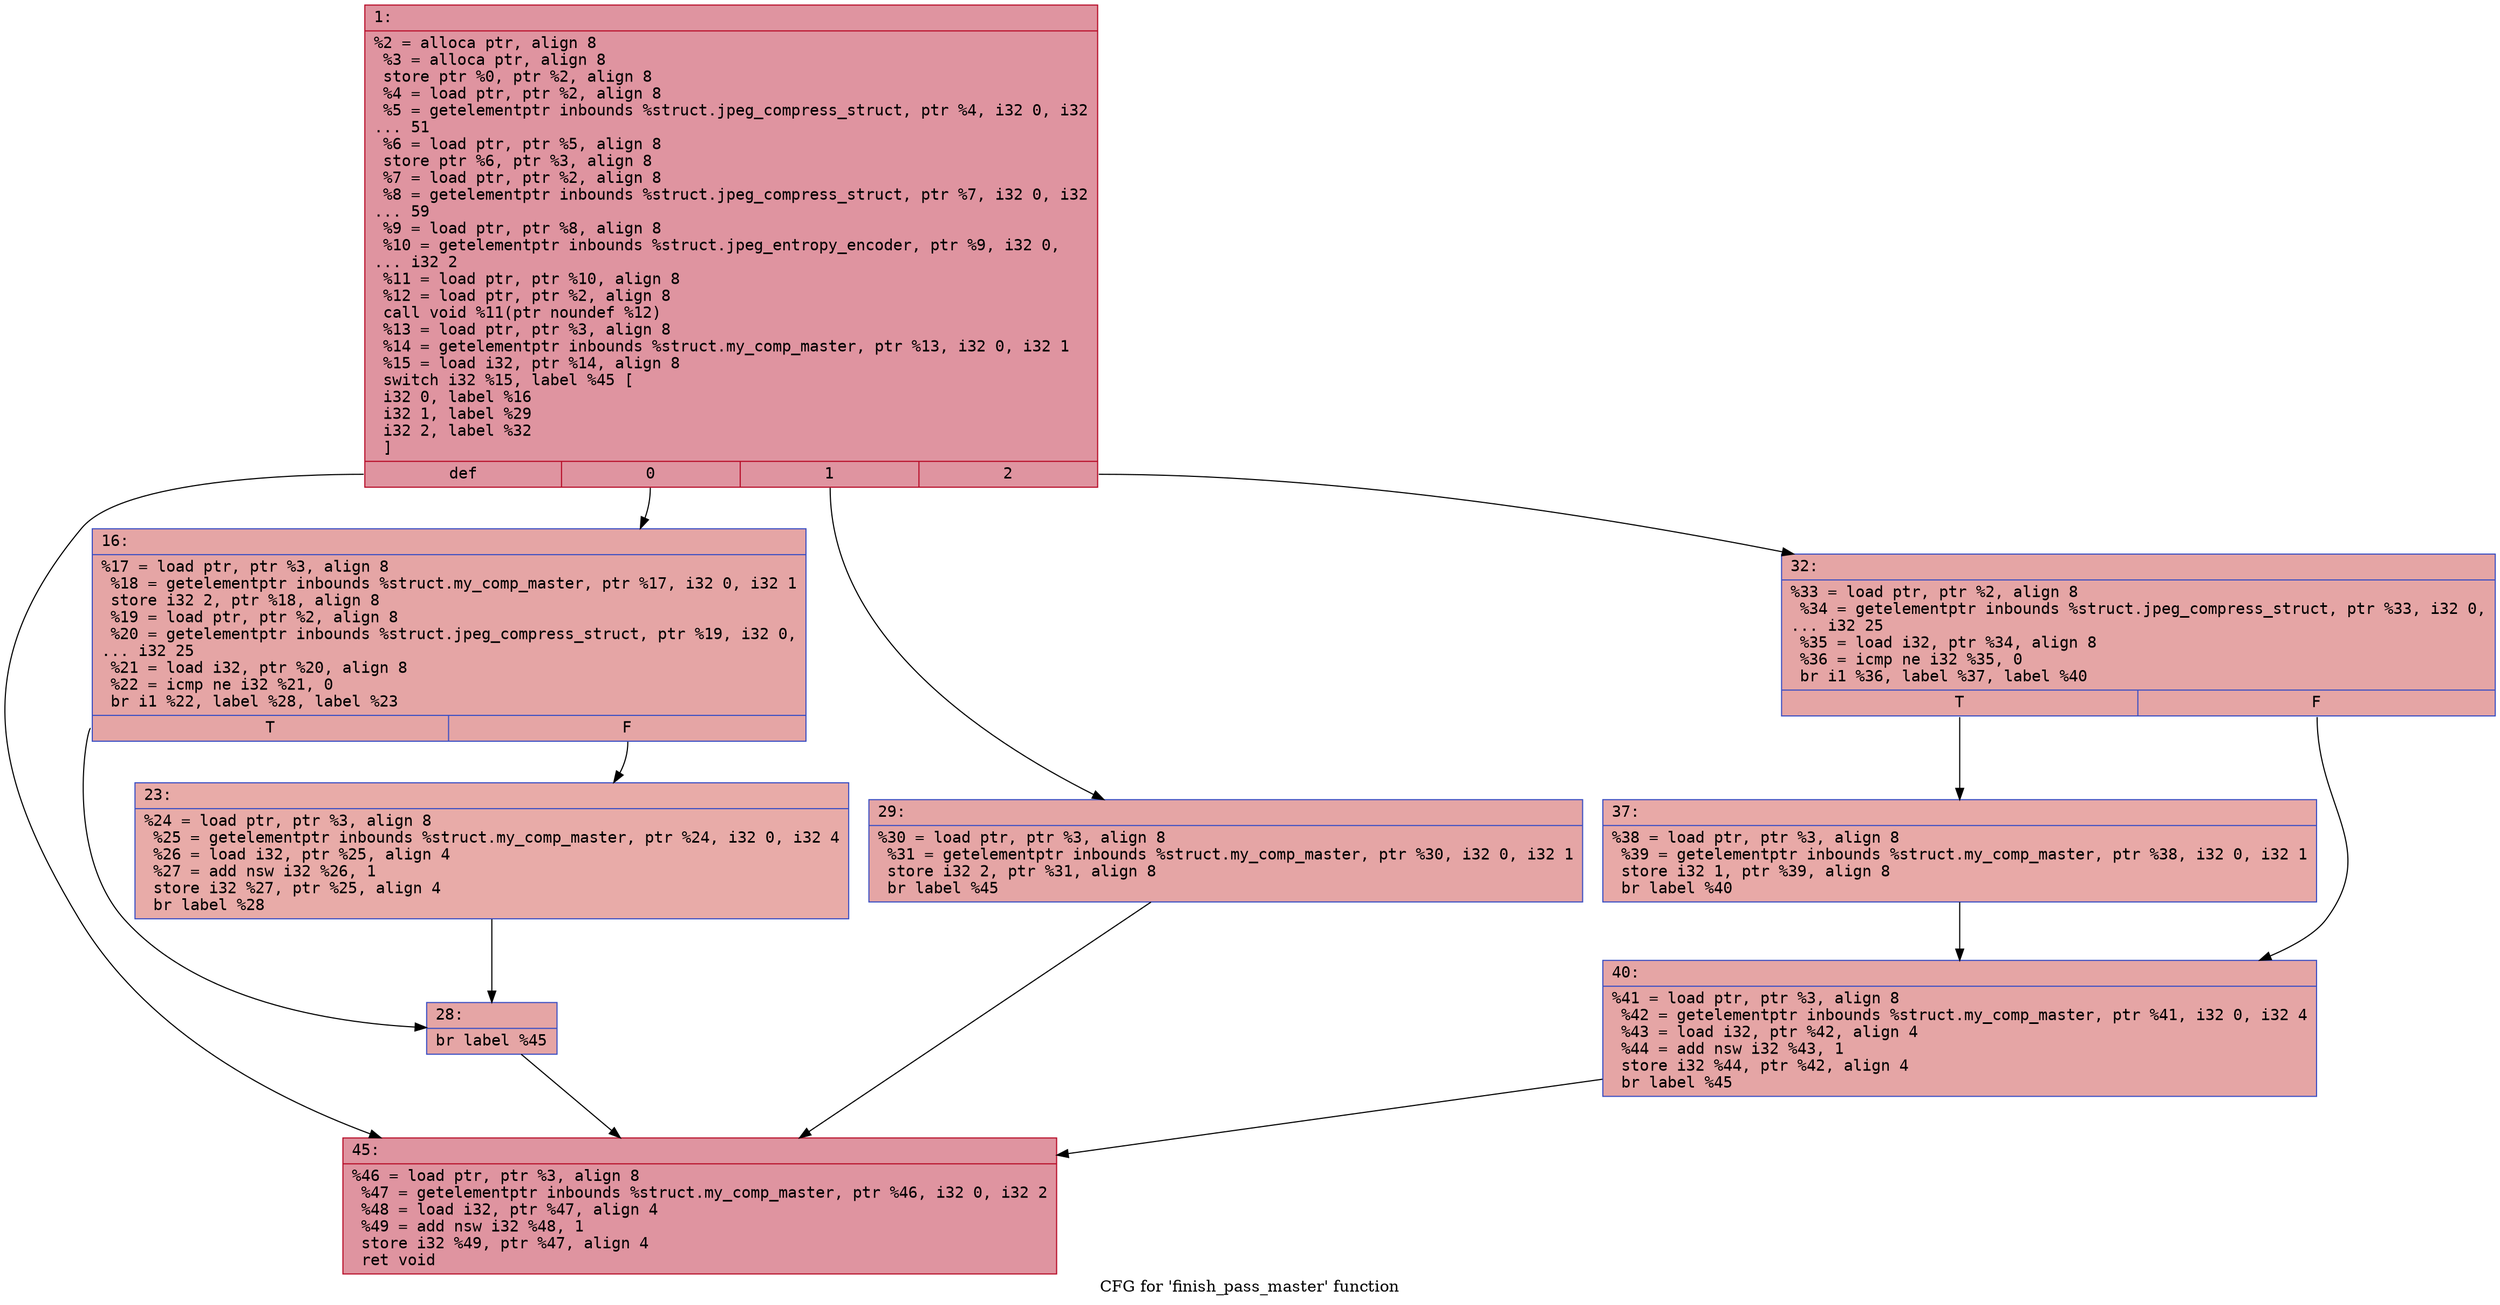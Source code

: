 digraph "CFG for 'finish_pass_master' function" {
	label="CFG for 'finish_pass_master' function";

	Node0x600002416e90 [shape=record,color="#b70d28ff", style=filled, fillcolor="#b70d2870" fontname="Courier",label="{1:\l|  %2 = alloca ptr, align 8\l  %3 = alloca ptr, align 8\l  store ptr %0, ptr %2, align 8\l  %4 = load ptr, ptr %2, align 8\l  %5 = getelementptr inbounds %struct.jpeg_compress_struct, ptr %4, i32 0, i32\l... 51\l  %6 = load ptr, ptr %5, align 8\l  store ptr %6, ptr %3, align 8\l  %7 = load ptr, ptr %2, align 8\l  %8 = getelementptr inbounds %struct.jpeg_compress_struct, ptr %7, i32 0, i32\l... 59\l  %9 = load ptr, ptr %8, align 8\l  %10 = getelementptr inbounds %struct.jpeg_entropy_encoder, ptr %9, i32 0,\l... i32 2\l  %11 = load ptr, ptr %10, align 8\l  %12 = load ptr, ptr %2, align 8\l  call void %11(ptr noundef %12)\l  %13 = load ptr, ptr %3, align 8\l  %14 = getelementptr inbounds %struct.my_comp_master, ptr %13, i32 0, i32 1\l  %15 = load i32, ptr %14, align 8\l  switch i32 %15, label %45 [\l    i32 0, label %16\l    i32 1, label %29\l    i32 2, label %32\l  ]\l|{<s0>def|<s1>0|<s2>1|<s3>2}}"];
	Node0x600002416e90:s0 -> Node0x600002417110[tooltip="1 -> 45\nProbability 25.00%" ];
	Node0x600002416e90:s1 -> Node0x600002416ee0[tooltip="1 -> 16\nProbability 25.00%" ];
	Node0x600002416e90:s2 -> Node0x600002416fd0[tooltip="1 -> 29\nProbability 25.00%" ];
	Node0x600002416e90:s3 -> Node0x600002417020[tooltip="1 -> 32\nProbability 25.00%" ];
	Node0x600002416ee0 [shape=record,color="#3d50c3ff", style=filled, fillcolor="#c5333470" fontname="Courier",label="{16:\l|  %17 = load ptr, ptr %3, align 8\l  %18 = getelementptr inbounds %struct.my_comp_master, ptr %17, i32 0, i32 1\l  store i32 2, ptr %18, align 8\l  %19 = load ptr, ptr %2, align 8\l  %20 = getelementptr inbounds %struct.jpeg_compress_struct, ptr %19, i32 0,\l... i32 25\l  %21 = load i32, ptr %20, align 8\l  %22 = icmp ne i32 %21, 0\l  br i1 %22, label %28, label %23\l|{<s0>T|<s1>F}}"];
	Node0x600002416ee0:s0 -> Node0x600002416f80[tooltip="16 -> 28\nProbability 62.50%" ];
	Node0x600002416ee0:s1 -> Node0x600002416f30[tooltip="16 -> 23\nProbability 37.50%" ];
	Node0x600002416f30 [shape=record,color="#3d50c3ff", style=filled, fillcolor="#cc403a70" fontname="Courier",label="{23:\l|  %24 = load ptr, ptr %3, align 8\l  %25 = getelementptr inbounds %struct.my_comp_master, ptr %24, i32 0, i32 4\l  %26 = load i32, ptr %25, align 4\l  %27 = add nsw i32 %26, 1\l  store i32 %27, ptr %25, align 4\l  br label %28\l}"];
	Node0x600002416f30 -> Node0x600002416f80[tooltip="23 -> 28\nProbability 100.00%" ];
	Node0x600002416f80 [shape=record,color="#3d50c3ff", style=filled, fillcolor="#c5333470" fontname="Courier",label="{28:\l|  br label %45\l}"];
	Node0x600002416f80 -> Node0x600002417110[tooltip="28 -> 45\nProbability 100.00%" ];
	Node0x600002416fd0 [shape=record,color="#3d50c3ff", style=filled, fillcolor="#c5333470" fontname="Courier",label="{29:\l|  %30 = load ptr, ptr %3, align 8\l  %31 = getelementptr inbounds %struct.my_comp_master, ptr %30, i32 0, i32 1\l  store i32 2, ptr %31, align 8\l  br label %45\l}"];
	Node0x600002416fd0 -> Node0x600002417110[tooltip="29 -> 45\nProbability 100.00%" ];
	Node0x600002417020 [shape=record,color="#3d50c3ff", style=filled, fillcolor="#c5333470" fontname="Courier",label="{32:\l|  %33 = load ptr, ptr %2, align 8\l  %34 = getelementptr inbounds %struct.jpeg_compress_struct, ptr %33, i32 0,\l... i32 25\l  %35 = load i32, ptr %34, align 8\l  %36 = icmp ne i32 %35, 0\l  br i1 %36, label %37, label %40\l|{<s0>T|<s1>F}}"];
	Node0x600002417020:s0 -> Node0x600002417070[tooltip="32 -> 37\nProbability 62.50%" ];
	Node0x600002417020:s1 -> Node0x6000024170c0[tooltip="32 -> 40\nProbability 37.50%" ];
	Node0x600002417070 [shape=record,color="#3d50c3ff", style=filled, fillcolor="#ca3b3770" fontname="Courier",label="{37:\l|  %38 = load ptr, ptr %3, align 8\l  %39 = getelementptr inbounds %struct.my_comp_master, ptr %38, i32 0, i32 1\l  store i32 1, ptr %39, align 8\l  br label %40\l}"];
	Node0x600002417070 -> Node0x6000024170c0[tooltip="37 -> 40\nProbability 100.00%" ];
	Node0x6000024170c0 [shape=record,color="#3d50c3ff", style=filled, fillcolor="#c5333470" fontname="Courier",label="{40:\l|  %41 = load ptr, ptr %3, align 8\l  %42 = getelementptr inbounds %struct.my_comp_master, ptr %41, i32 0, i32 4\l  %43 = load i32, ptr %42, align 4\l  %44 = add nsw i32 %43, 1\l  store i32 %44, ptr %42, align 4\l  br label %45\l}"];
	Node0x6000024170c0 -> Node0x600002417110[tooltip="40 -> 45\nProbability 100.00%" ];
	Node0x600002417110 [shape=record,color="#b70d28ff", style=filled, fillcolor="#b70d2870" fontname="Courier",label="{45:\l|  %46 = load ptr, ptr %3, align 8\l  %47 = getelementptr inbounds %struct.my_comp_master, ptr %46, i32 0, i32 2\l  %48 = load i32, ptr %47, align 4\l  %49 = add nsw i32 %48, 1\l  store i32 %49, ptr %47, align 4\l  ret void\l}"];
}
